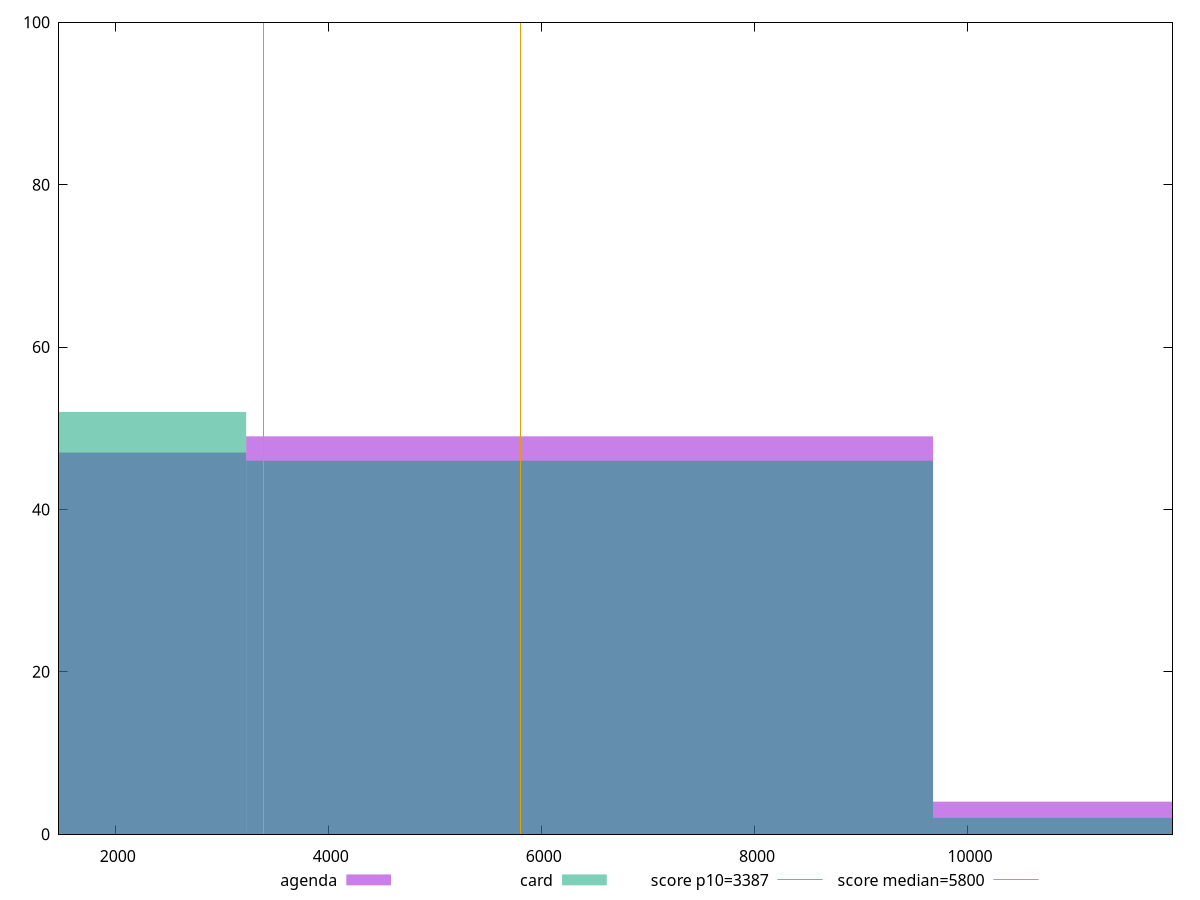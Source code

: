 reset

$agenda <<EOF
12896.37811890242 4
0 47
6448.18905945121 49
EOF

$card <<EOF
6448.18905945121 46
0 52
12896.37811890242 2
EOF

set key outside below
set boxwidth 6448.18905945121
set xrange [1467.111:11920.11762751959]
set yrange [0:100]
set trange [0:100]
set style fill transparent solid 0.5 noborder

set parametric
set terminal svg size 640, 500 enhanced background rgb 'white'
set output "reports/report_00028_2021-02-24T12-49-42.674Z/speed-index/comparison/histogram/1_vs_2.svg"

plot $agenda title "agenda" with boxes, \
     $card title "card" with boxes, \
     3387,t title "score p10=3387", \
     5800,t title "score median=5800"

reset
